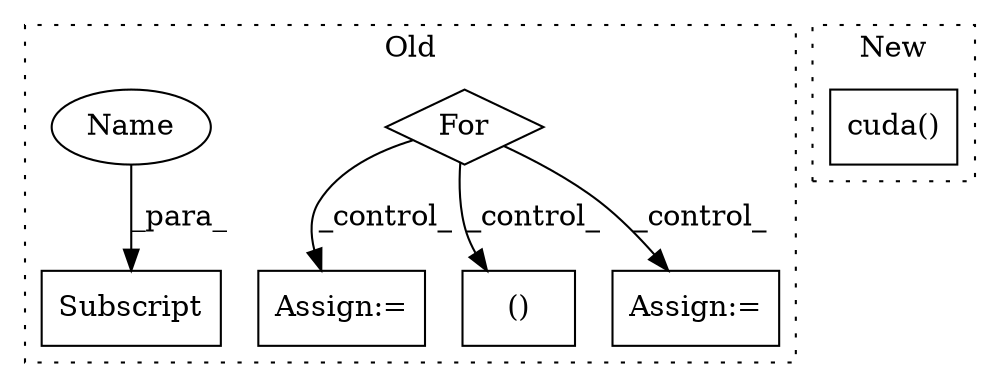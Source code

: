digraph G {
subgraph cluster0 {
1 [label="For" a="107" s="5201,5238" l="4,14" shape="diamond"];
3 [label="Assign:=" a="68" s="5260" l="20" shape="box"];
4 [label="()" a="54" s="5260" l="17" shape="box"];
5 [label="Subscript" a="63" s="5443,0" l="38,0" shape="box"];
6 [label="Assign:=" a="68" s="5549" l="3" shape="box"];
7 [label="Name" a="87" s="5477" l="3" shape="ellipse"];
label = "Old";
style="dotted";
}
subgraph cluster1 {
2 [label="cuda()" a="75" s="5216" l="41" shape="box"];
label = "New";
style="dotted";
}
1 -> 4 [label="_control_"];
1 -> 6 [label="_control_"];
1 -> 3 [label="_control_"];
7 -> 5 [label="_para_"];
}